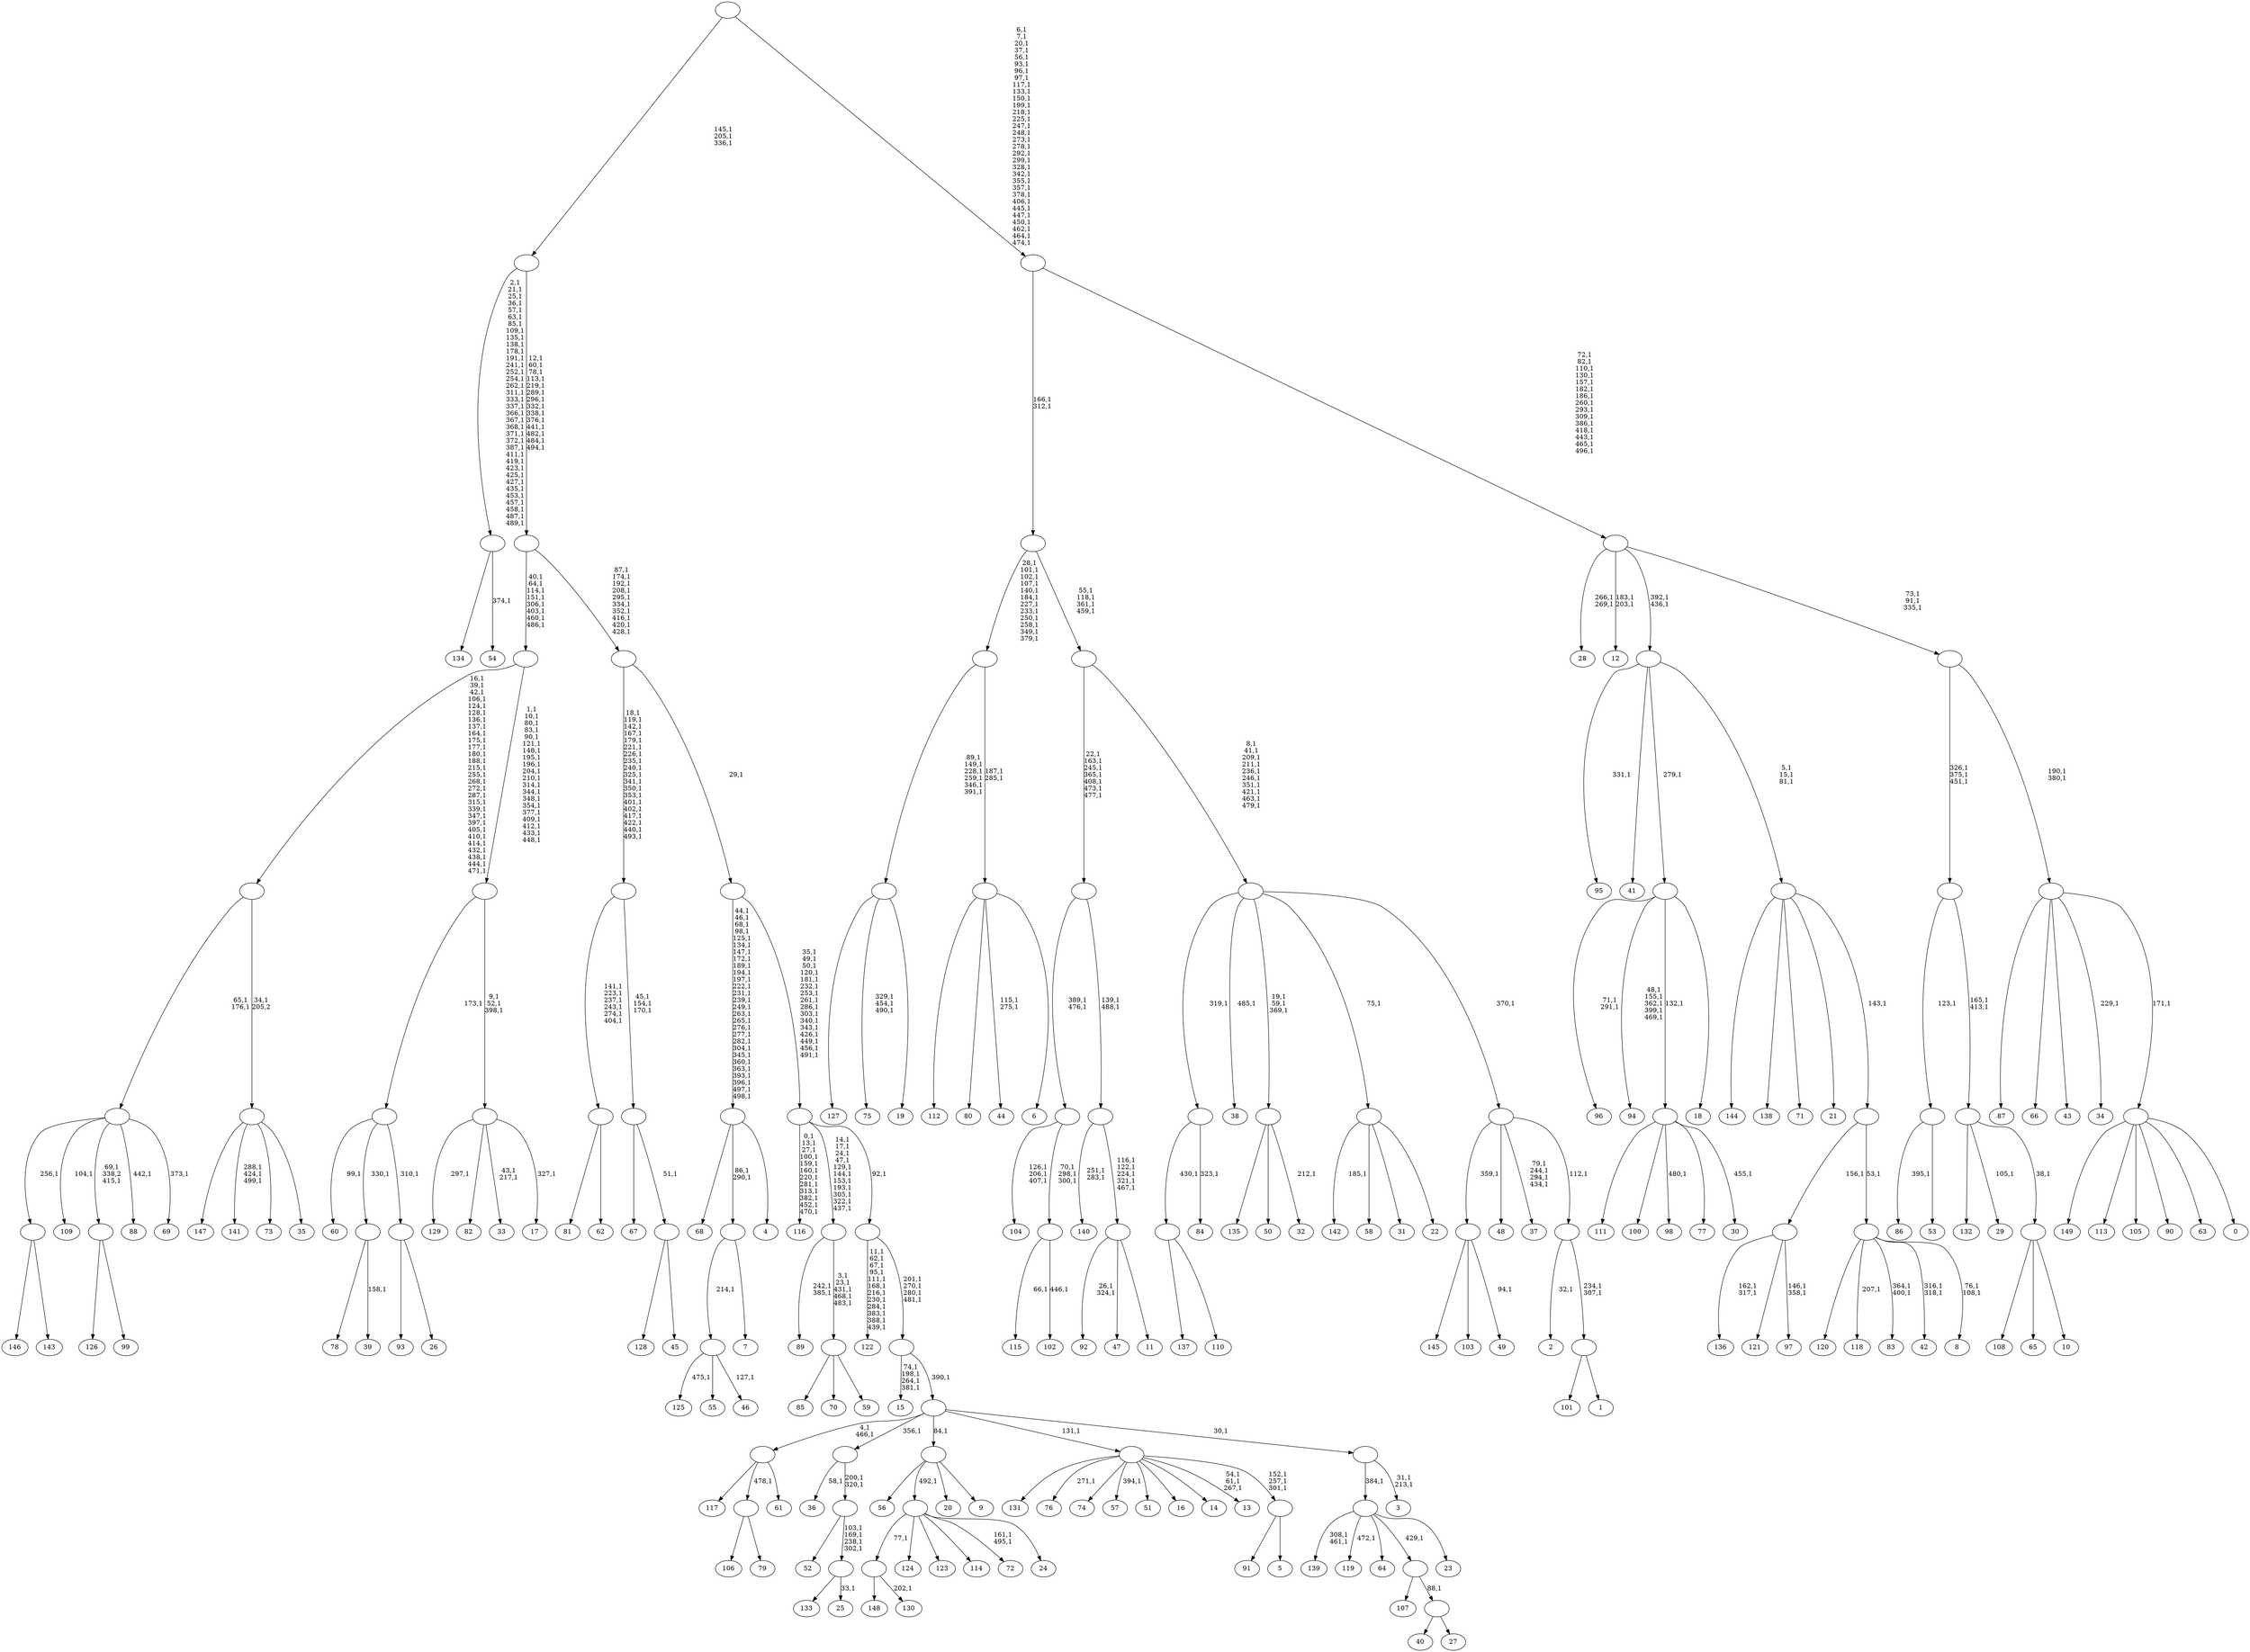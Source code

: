 digraph T {
	650 [label="149"]
	649 [label="148"]
	648 [label="147"]
	647 [label="146"]
	646 [label="145"]
	645 [label="144"]
	644 [label="143"]
	643 [label=""]
	642 [label="142"]
	640 [label="141"]
	636 [label="140"]
	633 [label="139"]
	630 [label="138"]
	629 [label="137"]
	628 [label="136"]
	625 [label="135"]
	624 [label="134"]
	623 [label="133"]
	622 [label="132"]
	621 [label="131"]
	620 [label="130"]
	618 [label=""]
	617 [label="129"]
	615 [label="128"]
	614 [label="127"]
	613 [label="126"]
	612 [label="125"]
	610 [label="124"]
	609 [label="123"]
	608 [label="122"]
	595 [label="121"]
	594 [label="120"]
	593 [label="119"]
	591 [label="118"]
	589 [label="117"]
	588 [label="116"]
	575 [label="115"]
	573 [label="114"]
	572 [label="113"]
	571 [label="112"]
	570 [label="111"]
	569 [label="110"]
	568 [label=""]
	567 [label="109"]
	565 [label="108"]
	564 [label="107"]
	563 [label="106"]
	562 [label="105"]
	561 [label="104"]
	557 [label="103"]
	556 [label="102"]
	554 [label=""]
	551 [label=""]
	549 [label="101"]
	548 [label="100"]
	547 [label="99"]
	546 [label=""]
	544 [label="98"]
	542 [label="97"]
	539 [label=""]
	538 [label="96"]
	535 [label="95"]
	533 [label="94"]
	527 [label="93"]
	526 [label="92"]
	523 [label="91"]
	522 [label="90"]
	521 [label="89"]
	518 [label="88"]
	516 [label="87"]
	515 [label="86"]
	513 [label="85"]
	512 [label="84"]
	510 [label=""]
	509 [label="83"]
	506 [label="82"]
	505 [label="81"]
	504 [label="80"]
	503 [label="79"]
	502 [label=""]
	501 [label="78"]
	500 [label="77"]
	499 [label="76"]
	497 [label="75"]
	493 [label="74"]
	492 [label="73"]
	491 [label="72"]
	488 [label="71"]
	487 [label="70"]
	486 [label="69"]
	484 [label=""]
	482 [label="68"]
	481 [label="67"]
	480 [label="66"]
	479 [label="65"]
	478 [label="64"]
	477 [label="63"]
	476 [label="62"]
	475 [label=""]
	469 [label="61"]
	468 [label=""]
	466 [label="60"]
	464 [label="59"]
	463 [label=""]
	458 [label=""]
	447 [label="58"]
	446 [label="57"]
	444 [label="56"]
	443 [label="55"]
	442 [label="54"]
	440 [label=""]
	404 [label="53"]
	403 [label=""]
	402 [label="52"]
	401 [label="51"]
	400 [label="50"]
	399 [label="49"]
	397 [label=""]
	396 [label="48"]
	395 [label="47"]
	394 [label="46"]
	392 [label=""]
	391 [label="45"]
	390 [label=""]
	389 [label=""]
	386 [label=""]
	367 [label="44"]
	364 [label="43"]
	363 [label="42"]
	360 [label="41"]
	359 [label="40"]
	358 [label="39"]
	356 [label=""]
	355 [label="38"]
	353 [label="37"]
	348 [label="36"]
	346 [label="35"]
	345 [label=""]
	344 [label=""]
	315 [label="34"]
	313 [label="33"]
	310 [label="32"]
	308 [label=""]
	305 [label="31"]
	304 [label="30"]
	302 [label=""]
	301 [label="29"]
	299 [label="28"]
	296 [label="27"]
	295 [label=""]
	294 [label=""]
	293 [label="26"]
	292 [label=""]
	291 [label=""]
	290 [label="25"]
	288 [label=""]
	284 [label=""]
	282 [label=""]
	281 [label="24"]
	280 [label=""]
	279 [label="23"]
	278 [label=""]
	277 [label="22"]
	276 [label=""]
	275 [label="21"]
	274 [label="20"]
	273 [label="19"]
	272 [label=""]
	266 [label="18"]
	265 [label=""]
	264 [label="17"]
	262 [label=""]
	259 [label=""]
	239 [label=""]
	231 [label="16"]
	230 [label="15"]
	225 [label="14"]
	224 [label="13"]
	220 [label="12"]
	217 [label="11"]
	216 [label=""]
	211 [label=""]
	209 [label=""]
	202 [label="10"]
	201 [label=""]
	200 [label=""]
	198 [label=""]
	195 [label="9"]
	194 [label=""]
	193 [label="8"]
	190 [label=""]
	189 [label=""]
	188 [label=""]
	185 [label=""]
	183 [label="7"]
	182 [label=""]
	180 [label="6"]
	179 [label=""]
	177 [label=""]
	165 [label="5"]
	164 [label=""]
	161 [label=""]
	160 [label="4"]
	159 [label=""]
	131 [label="3"]
	128 [label=""]
	127 [label=""]
	126 [label=""]
	122 [label=""]
	121 [label=""]
	105 [label=""]
	104 [label=""]
	94 [label=""]
	80 [label=""]
	77 [label="2"]
	75 [label="1"]
	74 [label=""]
	72 [label=""]
	71 [label=""]
	70 [label=""]
	60 [label=""]
	56 [label=""]
	54 [label="0"]
	53 [label=""]
	52 [label=""]
	50 [label=""]
	47 [label=""]
	32 [label=""]
	0 [label=""]
	643 -> 647 [label=""]
	643 -> 644 [label=""]
	618 -> 620 [label="202,1"]
	618 -> 649 [label=""]
	568 -> 629 [label=""]
	568 -> 569 [label=""]
	554 -> 556 [label="446,1"]
	554 -> 575 [label="66,1"]
	551 -> 554 [label="70,1\n298,1\n300,1"]
	551 -> 561 [label="126,1\n206,1\n407,1"]
	546 -> 613 [label=""]
	546 -> 547 [label=""]
	539 -> 542 [label="146,1\n358,1"]
	539 -> 628 [label="162,1\n317,1"]
	539 -> 595 [label=""]
	510 -> 512 [label="323,1"]
	510 -> 568 [label="430,1"]
	502 -> 563 [label=""]
	502 -> 503 [label=""]
	484 -> 486 [label="373,1"]
	484 -> 518 [label="442,1"]
	484 -> 546 [label="69,1\n338,2\n415,1"]
	484 -> 567 [label="104,1"]
	484 -> 643 [label="256,1"]
	475 -> 505 [label=""]
	475 -> 476 [label=""]
	468 -> 589 [label=""]
	468 -> 502 [label="478,1"]
	468 -> 469 [label=""]
	463 -> 513 [label=""]
	463 -> 487 [label=""]
	463 -> 464 [label=""]
	458 -> 463 [label="3,1\n23,1\n431,1\n468,1\n483,1"]
	458 -> 521 [label="242,1\n385,1"]
	440 -> 442 [label="374,1"]
	440 -> 624 [label=""]
	403 -> 515 [label="395,1"]
	403 -> 404 [label=""]
	397 -> 399 [label="94,1"]
	397 -> 646 [label=""]
	397 -> 557 [label=""]
	392 -> 394 [label="127,1"]
	392 -> 612 [label="475,1"]
	392 -> 443 [label=""]
	390 -> 615 [label=""]
	390 -> 391 [label=""]
	389 -> 481 [label=""]
	389 -> 390 [label="51,1"]
	386 -> 389 [label="45,1\n154,1\n170,1"]
	386 -> 475 [label="141,1\n223,1\n237,1\n243,1\n274,1\n404,1"]
	356 -> 358 [label="158,1"]
	356 -> 501 [label=""]
	345 -> 640 [label="288,1\n424,1\n499,1"]
	345 -> 648 [label=""]
	345 -> 492 [label=""]
	345 -> 346 [label=""]
	344 -> 484 [label="65,1\n176,1"]
	344 -> 345 [label="34,1\n205,2"]
	308 -> 310 [label="212,1"]
	308 -> 625 [label=""]
	308 -> 400 [label=""]
	302 -> 304 [label="455,1"]
	302 -> 544 [label="480,1"]
	302 -> 570 [label=""]
	302 -> 548 [label=""]
	302 -> 500 [label=""]
	295 -> 359 [label=""]
	295 -> 296 [label=""]
	294 -> 564 [label=""]
	294 -> 295 [label="88,1"]
	292 -> 527 [label=""]
	292 -> 293 [label=""]
	291 -> 466 [label="99,1"]
	291 -> 356 [label="330,1"]
	291 -> 292 [label="310,1"]
	288 -> 290 [label="33,1"]
	288 -> 623 [label=""]
	284 -> 288 [label="103,1\n169,1\n238,1\n302,1"]
	284 -> 402 [label=""]
	282 -> 284 [label="200,1\n320,1"]
	282 -> 348 [label="58,1"]
	280 -> 491 [label="161,1\n495,1"]
	280 -> 618 [label="77,1"]
	280 -> 610 [label=""]
	280 -> 609 [label=""]
	280 -> 573 [label=""]
	280 -> 281 [label=""]
	278 -> 593 [label="472,1"]
	278 -> 633 [label="308,1\n461,1"]
	278 -> 478 [label=""]
	278 -> 294 [label="429,1"]
	278 -> 279 [label=""]
	276 -> 642 [label="185,1"]
	276 -> 447 [label=""]
	276 -> 305 [label=""]
	276 -> 277 [label=""]
	272 -> 497 [label="329,1\n454,1\n490,1"]
	272 -> 614 [label=""]
	272 -> 273 [label=""]
	265 -> 533 [label="48,1\n155,1\n362,1\n399,1\n469,1"]
	265 -> 538 [label="71,1\n291,1"]
	265 -> 302 [label="132,1"]
	265 -> 266 [label=""]
	262 -> 264 [label="327,1"]
	262 -> 313 [label="43,1\n217,1"]
	262 -> 617 [label="297,1"]
	262 -> 506 [label=""]
	259 -> 262 [label="9,1\n52,1\n398,1"]
	259 -> 291 [label="173,1"]
	239 -> 259 [label="1,1\n10,1\n80,1\n83,1\n90,1\n121,1\n148,1\n195,1\n196,1\n204,1\n210,1\n314,1\n344,1\n348,1\n354,1\n377,1\n409,1\n412,1\n433,1\n448,1"]
	239 -> 344 [label="16,1\n39,1\n42,1\n106,1\n124,1\n128,1\n136,1\n137,1\n164,1\n175,1\n177,1\n180,1\n188,1\n215,1\n255,1\n268,1\n272,1\n287,1\n315,1\n339,1\n347,1\n397,1\n405,1\n410,1\n414,1\n432,1\n438,1\n444,1\n471,1"]
	216 -> 526 [label="26,1\n324,1"]
	216 -> 395 [label=""]
	216 -> 217 [label=""]
	211 -> 216 [label="116,1\n122,1\n224,1\n321,1\n467,1"]
	211 -> 636 [label="251,1\n283,1"]
	209 -> 211 [label="139,1\n488,1"]
	209 -> 551 [label="389,1\n476,1"]
	201 -> 565 [label=""]
	201 -> 479 [label=""]
	201 -> 202 [label=""]
	200 -> 301 [label="105,1"]
	200 -> 622 [label=""]
	200 -> 201 [label="38,1"]
	198 -> 200 [label="165,1\n413,1"]
	198 -> 403 [label="123,1"]
	194 -> 444 [label=""]
	194 -> 280 [label="492,1"]
	194 -> 274 [label=""]
	194 -> 195 [label=""]
	190 -> 193 [label="76,1\n108,1"]
	190 -> 363 [label="316,1\n318,1"]
	190 -> 509 [label="364,1\n400,1"]
	190 -> 591 [label="207,1"]
	190 -> 594 [label=""]
	189 -> 539 [label="156,1"]
	189 -> 190 [label="53,1"]
	188 -> 645 [label=""]
	188 -> 630 [label=""]
	188 -> 488 [label=""]
	188 -> 275 [label=""]
	188 -> 189 [label="143,1"]
	185 -> 188 [label="5,1\n15,1\n81,1"]
	185 -> 535 [label="331,1"]
	185 -> 360 [label=""]
	185 -> 265 [label="279,1"]
	182 -> 392 [label="214,1"]
	182 -> 183 [label=""]
	179 -> 367 [label="115,1\n275,1"]
	179 -> 571 [label=""]
	179 -> 504 [label=""]
	179 -> 180 [label=""]
	177 -> 179 [label="187,1\n285,1"]
	177 -> 272 [label="89,1\n149,1\n228,1\n259,1\n346,1\n391,1"]
	164 -> 523 [label=""]
	164 -> 165 [label=""]
	161 -> 164 [label="152,1\n257,1\n301,1"]
	161 -> 224 [label="54,1\n61,1\n267,1"]
	161 -> 446 [label="394,1"]
	161 -> 499 [label="271,1"]
	161 -> 621 [label=""]
	161 -> 493 [label=""]
	161 -> 401 [label=""]
	161 -> 231 [label=""]
	161 -> 225 [label=""]
	159 -> 182 [label="86,1\n290,1"]
	159 -> 482 [label=""]
	159 -> 160 [label=""]
	128 -> 131 [label="31,1\n213,1"]
	128 -> 278 [label="384,1"]
	127 -> 468 [label="4,1\n466,1"]
	127 -> 282 [label="356,1"]
	127 -> 194 [label="84,1"]
	127 -> 161 [label="131,1"]
	127 -> 128 [label="30,1"]
	126 -> 230 [label="74,1\n198,1\n264,1\n381,1"]
	126 -> 127 [label="390,1"]
	122 -> 126 [label="201,1\n270,1\n280,1\n481,1"]
	122 -> 608 [label="11,1\n62,1\n67,1\n95,1\n111,1\n168,1\n216,1\n230,1\n284,1\n383,1\n388,1\n439,1"]
	121 -> 458 [label="14,1\n17,1\n24,1\n47,1\n129,1\n144,1\n153,1\n193,1\n305,1\n322,1\n437,1"]
	121 -> 588 [label="0,1\n13,1\n27,1\n100,1\n159,1\n160,1\n220,1\n281,1\n313,1\n382,1\n452,1\n470,1"]
	121 -> 122 [label="92,1"]
	105 -> 121 [label="35,1\n49,1\n50,1\n120,1\n181,1\n232,1\n253,1\n261,1\n286,1\n303,1\n340,1\n343,1\n426,1\n449,1\n456,1\n491,1"]
	105 -> 159 [label="44,1\n46,1\n68,1\n98,1\n125,1\n134,1\n147,1\n172,1\n189,1\n194,1\n197,1\n222,1\n231,1\n239,1\n249,1\n263,1\n265,1\n276,1\n277,1\n282,1\n304,1\n345,1\n360,1\n363,1\n393,1\n396,1\n497,1\n498,1"]
	104 -> 386 [label="18,1\n119,1\n142,1\n167,1\n179,1\n221,1\n226,1\n235,1\n240,1\n325,1\n341,1\n350,1\n353,1\n401,1\n402,1\n417,1\n422,1\n440,1\n493,1"]
	104 -> 105 [label="29,1"]
	94 -> 104 [label="87,1\n174,1\n192,1\n208,1\n295,1\n334,1\n352,1\n416,1\n420,1\n428,1"]
	94 -> 239 [label="40,1\n64,1\n114,1\n151,1\n306,1\n403,1\n460,1\n486,1"]
	80 -> 94 [label="12,1\n60,1\n78,1\n113,1\n219,1\n289,1\n296,1\n332,1\n338,1\n376,1\n441,1\n482,1\n484,1\n494,1"]
	80 -> 440 [label="2,1\n21,1\n25,1\n36,1\n57,1\n63,1\n85,1\n109,1\n135,1\n138,1\n178,1\n191,1\n241,1\n252,1\n254,1\n262,1\n311,1\n333,1\n337,1\n366,1\n367,1\n368,1\n371,1\n372,1\n387,1\n411,1\n419,1\n423,1\n425,1\n427,1\n435,1\n453,1\n457,1\n458,1\n487,1\n489,1"]
	74 -> 549 [label=""]
	74 -> 75 [label=""]
	72 -> 74 [label="234,1\n307,1"]
	72 -> 77 [label="32,1"]
	71 -> 353 [label="79,1\n244,1\n294,1\n434,1"]
	71 -> 397 [label="359,1"]
	71 -> 396 [label=""]
	71 -> 72 [label="112,1"]
	70 -> 308 [label="19,1\n59,1\n369,1"]
	70 -> 355 [label="485,1"]
	70 -> 510 [label="319,1"]
	70 -> 276 [label="75,1"]
	70 -> 71 [label="370,1"]
	60 -> 70 [label="8,1\n41,1\n209,1\n211,1\n236,1\n246,1\n351,1\n421,1\n463,1\n479,1"]
	60 -> 209 [label="22,1\n163,1\n245,1\n365,1\n408,1\n473,1\n477,1"]
	56 -> 60 [label="55,1\n118,1\n361,1\n459,1"]
	56 -> 177 [label="28,1\n101,1\n102,1\n107,1\n140,1\n184,1\n227,1\n233,1\n250,1\n258,1\n349,1\n379,1"]
	53 -> 650 [label=""]
	53 -> 572 [label=""]
	53 -> 562 [label=""]
	53 -> 522 [label=""]
	53 -> 477 [label=""]
	53 -> 54 [label=""]
	52 -> 315 [label="229,1"]
	52 -> 516 [label=""]
	52 -> 480 [label=""]
	52 -> 364 [label=""]
	52 -> 53 [label="171,1"]
	50 -> 52 [label="190,1\n380,1"]
	50 -> 198 [label="326,1\n375,1\n451,1"]
	47 -> 50 [label="73,1\n91,1\n335,1"]
	47 -> 185 [label="392,1\n436,1"]
	47 -> 220 [label="183,1\n203,1"]
	47 -> 299 [label="266,1\n269,1"]
	32 -> 47 [label="72,1\n82,1\n110,1\n130,1\n157,1\n182,1\n186,1\n260,1\n293,1\n309,1\n386,1\n418,1\n443,1\n465,1\n496,1"]
	32 -> 56 [label="166,1\n312,1"]
	0 -> 32 [label="6,1\n7,1\n20,1\n37,1\n56,1\n93,1\n96,1\n97,1\n117,1\n133,1\n150,1\n199,1\n218,1\n225,1\n247,1\n248,1\n273,1\n278,1\n292,1\n299,1\n328,1\n342,1\n355,1\n357,1\n378,1\n406,1\n445,1\n447,1\n450,1\n462,1\n464,1\n474,1"]
	0 -> 80 [label="145,1\n205,1\n336,1"]
}
